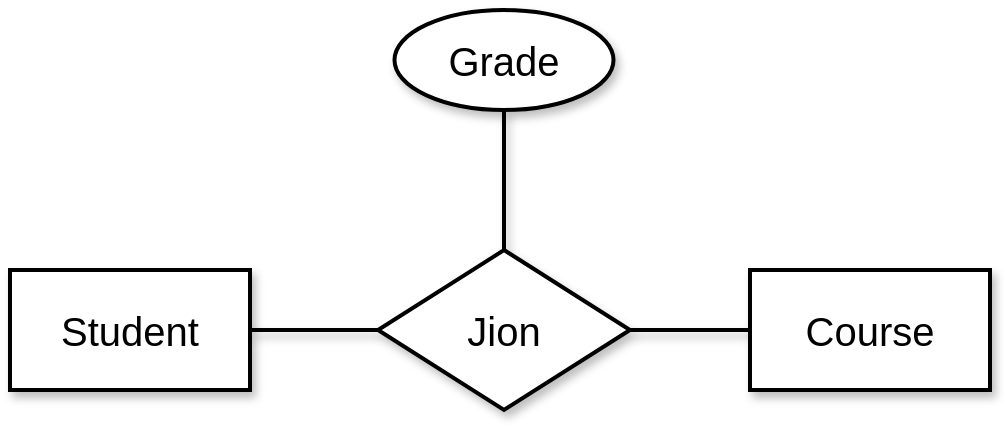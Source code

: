 <mxfile version="13.5.8" type="github">
  <diagram id="KSHpFC816zVXYL6jZbH0" name="第 1 页">
    <mxGraphModel dx="1422" dy="800" grid="1" gridSize="10" guides="1" tooltips="1" connect="1" arrows="1" fold="1" page="1" pageScale="1" pageWidth="827" pageHeight="1169" math="0" shadow="0">
      <root>
        <mxCell id="0" />
        <mxCell id="1" parent="0" />
        <mxCell id="8uIgaVaWILyTRUU5tEr0-4" value="" style="edgeStyle=orthogonalEdgeStyle;rounded=0;orthogonalLoop=1;jettySize=auto;html=1;endArrow=none;endFill=0;shadow=1;strokeWidth=2;fontSize=20;" edge="1" parent="1" source="8uIgaVaWILyTRUU5tEr0-1" target="8uIgaVaWILyTRUU5tEr0-2">
          <mxGeometry relative="1" as="geometry" />
        </mxCell>
        <mxCell id="8uIgaVaWILyTRUU5tEr0-1" value="Student" style="rounded=0;whiteSpace=wrap;html=1;shadow=1;strokeWidth=2;fontSize=20;" vertex="1" parent="1">
          <mxGeometry x="150" y="320" width="120" height="60" as="geometry" />
        </mxCell>
        <mxCell id="8uIgaVaWILyTRUU5tEr0-5" value="" style="edgeStyle=orthogonalEdgeStyle;rounded=0;orthogonalLoop=1;jettySize=auto;html=1;endArrow=none;endFill=0;shadow=1;strokeWidth=2;fontSize=20;" edge="1" parent="1" source="8uIgaVaWILyTRUU5tEr0-2" target="8uIgaVaWILyTRUU5tEr0-3">
          <mxGeometry relative="1" as="geometry" />
        </mxCell>
        <mxCell id="8uIgaVaWILyTRUU5tEr0-7" value="" style="edgeStyle=orthogonalEdgeStyle;rounded=0;orthogonalLoop=1;jettySize=auto;html=1;shadow=1;endArrow=none;endFill=0;strokeWidth=2;fontSize=20;" edge="1" parent="1" source="8uIgaVaWILyTRUU5tEr0-2" target="8uIgaVaWILyTRUU5tEr0-6">
          <mxGeometry relative="1" as="geometry" />
        </mxCell>
        <mxCell id="8uIgaVaWILyTRUU5tEr0-2" value="&lt;font style=&quot;font-size: 20px&quot;&gt;Jion&lt;/font&gt;" style="rhombus;whiteSpace=wrap;html=1;shadow=1;strokeWidth=2;fontSize=20;" vertex="1" parent="1">
          <mxGeometry x="334" y="310" width="126" height="80" as="geometry" />
        </mxCell>
        <mxCell id="8uIgaVaWILyTRUU5tEr0-3" value="Course" style="rounded=0;whiteSpace=wrap;html=1;shadow=1;strokeWidth=2;fontSize=20;" vertex="1" parent="1">
          <mxGeometry x="520" y="320" width="120" height="60" as="geometry" />
        </mxCell>
        <mxCell id="8uIgaVaWILyTRUU5tEr0-6" value="Grade" style="ellipse;whiteSpace=wrap;html=1;shadow=1;fontSize=20;strokeWidth=2;" vertex="1" parent="1">
          <mxGeometry x="342.25" y="190" width="109.5" height="50" as="geometry" />
        </mxCell>
      </root>
    </mxGraphModel>
  </diagram>
</mxfile>

